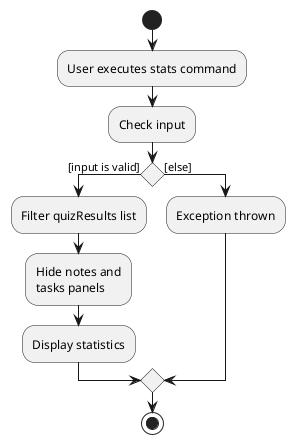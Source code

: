 @startuml
start
:User executes stats command;
:Check input;

if () then ([input is valid])
    :Filter quizResults list;
    :Hide notes and
    tasks panels;
    :Display statistics;
else ([else])
    :Exception thrown;
endif
stop
@enduml
